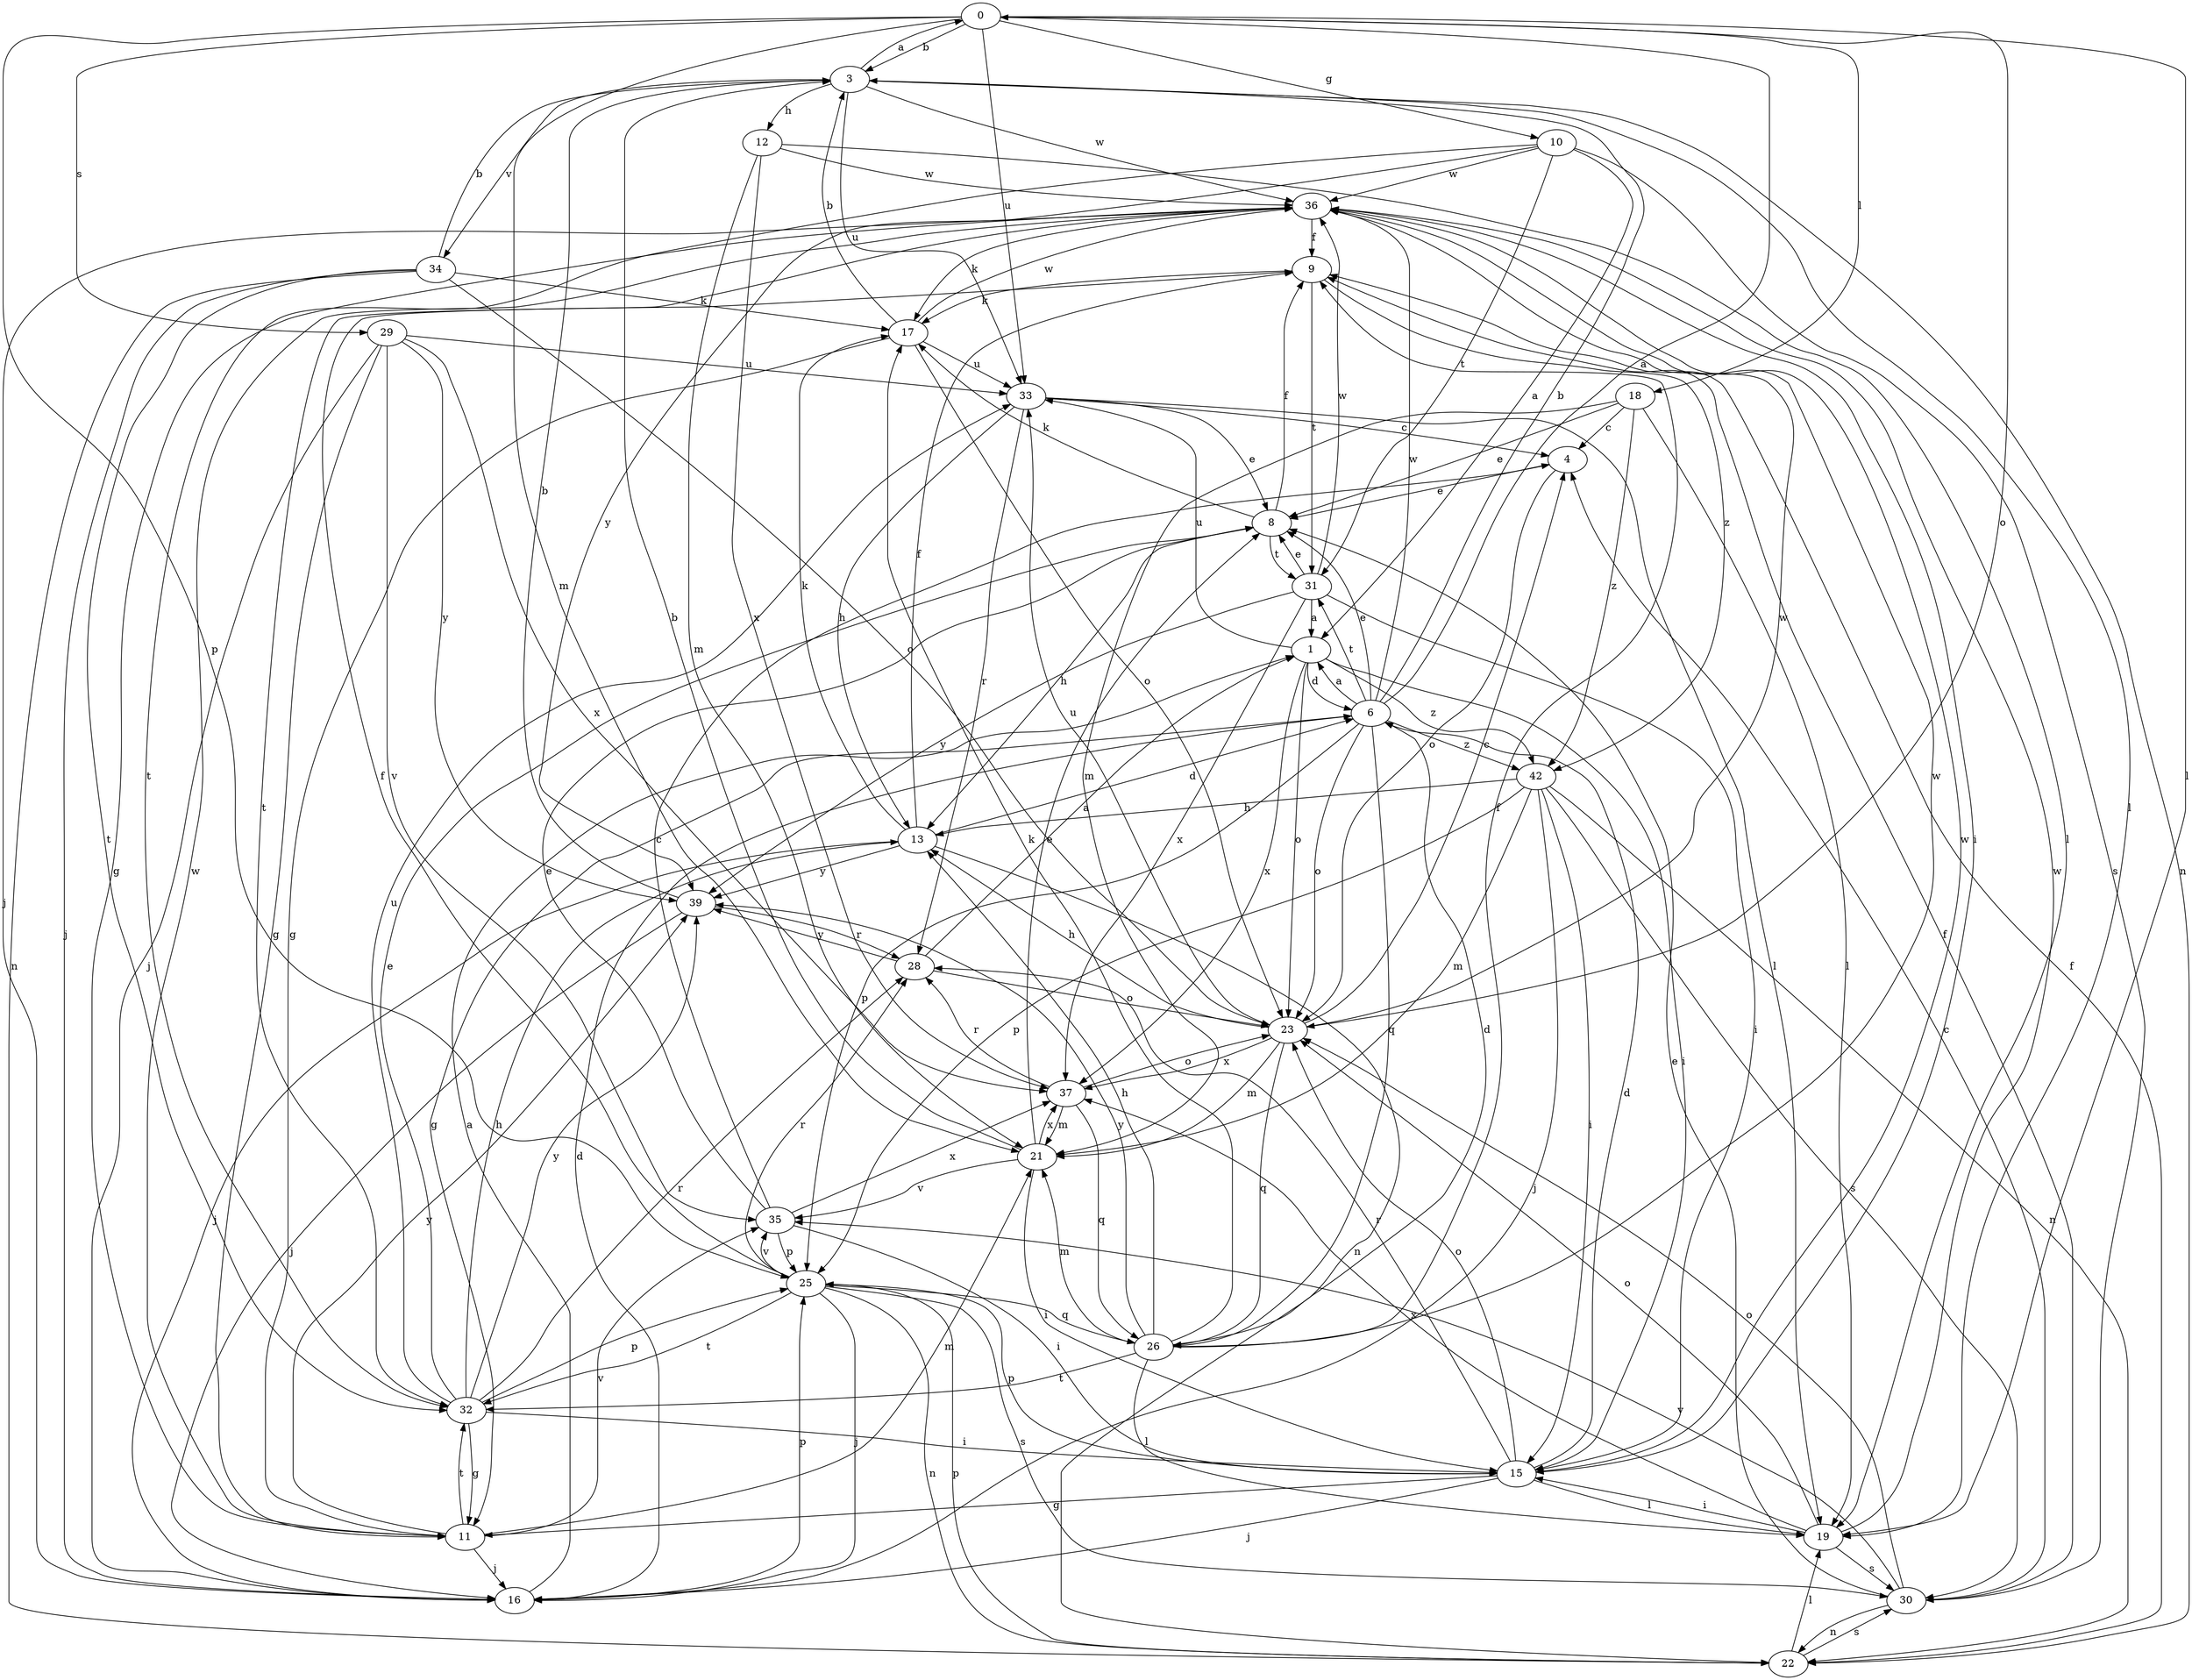 strict digraph  {
0;
1;
3;
4;
6;
8;
9;
10;
11;
12;
13;
15;
16;
17;
18;
19;
21;
22;
23;
25;
26;
28;
29;
30;
31;
32;
33;
34;
35;
36;
37;
39;
42;
0 -> 3  [label=b];
0 -> 10  [label=g];
0 -> 18  [label=l];
0 -> 19  [label=l];
0 -> 21  [label=m];
0 -> 23  [label=o];
0 -> 25  [label=p];
0 -> 29  [label=s];
0 -> 33  [label=u];
1 -> 6  [label=d];
1 -> 15  [label=i];
1 -> 23  [label=o];
1 -> 33  [label=u];
1 -> 37  [label=x];
1 -> 42  [label=z];
3 -> 0  [label=a];
3 -> 12  [label=h];
3 -> 19  [label=l];
3 -> 22  [label=n];
3 -> 33  [label=u];
3 -> 34  [label=v];
3 -> 36  [label=w];
4 -> 8  [label=e];
4 -> 23  [label=o];
6 -> 0  [label=a];
6 -> 1  [label=a];
6 -> 3  [label=b];
6 -> 8  [label=e];
6 -> 11  [label=g];
6 -> 23  [label=o];
6 -> 25  [label=p];
6 -> 26  [label=q];
6 -> 31  [label=t];
6 -> 36  [label=w];
6 -> 42  [label=z];
8 -> 9  [label=f];
8 -> 13  [label=h];
8 -> 17  [label=k];
8 -> 31  [label=t];
9 -> 17  [label=k];
9 -> 31  [label=t];
9 -> 42  [label=z];
10 -> 1  [label=a];
10 -> 30  [label=s];
10 -> 31  [label=t];
10 -> 32  [label=t];
10 -> 36  [label=w];
10 -> 39  [label=y];
11 -> 16  [label=j];
11 -> 21  [label=m];
11 -> 32  [label=t];
11 -> 35  [label=v];
11 -> 36  [label=w];
11 -> 39  [label=y];
12 -> 19  [label=l];
12 -> 21  [label=m];
12 -> 36  [label=w];
12 -> 37  [label=x];
13 -> 6  [label=d];
13 -> 9  [label=f];
13 -> 16  [label=j];
13 -> 17  [label=k];
13 -> 22  [label=n];
13 -> 39  [label=y];
15 -> 6  [label=d];
15 -> 11  [label=g];
15 -> 16  [label=j];
15 -> 19  [label=l];
15 -> 23  [label=o];
15 -> 25  [label=p];
15 -> 28  [label=r];
15 -> 36  [label=w];
16 -> 1  [label=a];
16 -> 6  [label=d];
16 -> 25  [label=p];
17 -> 3  [label=b];
17 -> 11  [label=g];
17 -> 23  [label=o];
17 -> 33  [label=u];
17 -> 36  [label=w];
18 -> 4  [label=c];
18 -> 8  [label=e];
18 -> 19  [label=l];
18 -> 21  [label=m];
18 -> 42  [label=z];
19 -> 15  [label=i];
19 -> 23  [label=o];
19 -> 30  [label=s];
19 -> 36  [label=w];
19 -> 37  [label=x];
21 -> 3  [label=b];
21 -> 8  [label=e];
21 -> 15  [label=i];
21 -> 35  [label=v];
21 -> 37  [label=x];
22 -> 9  [label=f];
22 -> 19  [label=l];
22 -> 25  [label=p];
22 -> 30  [label=s];
23 -> 4  [label=c];
23 -> 13  [label=h];
23 -> 21  [label=m];
23 -> 26  [label=q];
23 -> 33  [label=u];
23 -> 36  [label=w];
23 -> 37  [label=x];
25 -> 9  [label=f];
25 -> 16  [label=j];
25 -> 22  [label=n];
25 -> 26  [label=q];
25 -> 28  [label=r];
25 -> 30  [label=s];
25 -> 32  [label=t];
25 -> 35  [label=v];
26 -> 6  [label=d];
26 -> 9  [label=f];
26 -> 13  [label=h];
26 -> 17  [label=k];
26 -> 19  [label=l];
26 -> 21  [label=m];
26 -> 32  [label=t];
26 -> 36  [label=w];
26 -> 39  [label=y];
28 -> 1  [label=a];
28 -> 23  [label=o];
28 -> 39  [label=y];
29 -> 11  [label=g];
29 -> 16  [label=j];
29 -> 33  [label=u];
29 -> 35  [label=v];
29 -> 37  [label=x];
29 -> 39  [label=y];
30 -> 4  [label=c];
30 -> 8  [label=e];
30 -> 9  [label=f];
30 -> 22  [label=n];
30 -> 23  [label=o];
30 -> 35  [label=v];
31 -> 1  [label=a];
31 -> 8  [label=e];
31 -> 15  [label=i];
31 -> 36  [label=w];
31 -> 37  [label=x];
31 -> 39  [label=y];
32 -> 8  [label=e];
32 -> 11  [label=g];
32 -> 13  [label=h];
32 -> 15  [label=i];
32 -> 25  [label=p];
32 -> 28  [label=r];
32 -> 33  [label=u];
32 -> 39  [label=y];
33 -> 4  [label=c];
33 -> 8  [label=e];
33 -> 13  [label=h];
33 -> 19  [label=l];
33 -> 28  [label=r];
34 -> 3  [label=b];
34 -> 16  [label=j];
34 -> 17  [label=k];
34 -> 22  [label=n];
34 -> 23  [label=o];
34 -> 32  [label=t];
35 -> 4  [label=c];
35 -> 8  [label=e];
35 -> 15  [label=i];
35 -> 25  [label=p];
35 -> 37  [label=x];
36 -> 9  [label=f];
36 -> 11  [label=g];
36 -> 15  [label=i];
36 -> 16  [label=j];
36 -> 17  [label=k];
36 -> 32  [label=t];
37 -> 21  [label=m];
37 -> 23  [label=o];
37 -> 26  [label=q];
37 -> 28  [label=r];
39 -> 3  [label=b];
39 -> 16  [label=j];
39 -> 28  [label=r];
42 -> 13  [label=h];
42 -> 15  [label=i];
42 -> 16  [label=j];
42 -> 21  [label=m];
42 -> 22  [label=n];
42 -> 25  [label=p];
42 -> 30  [label=s];
}

